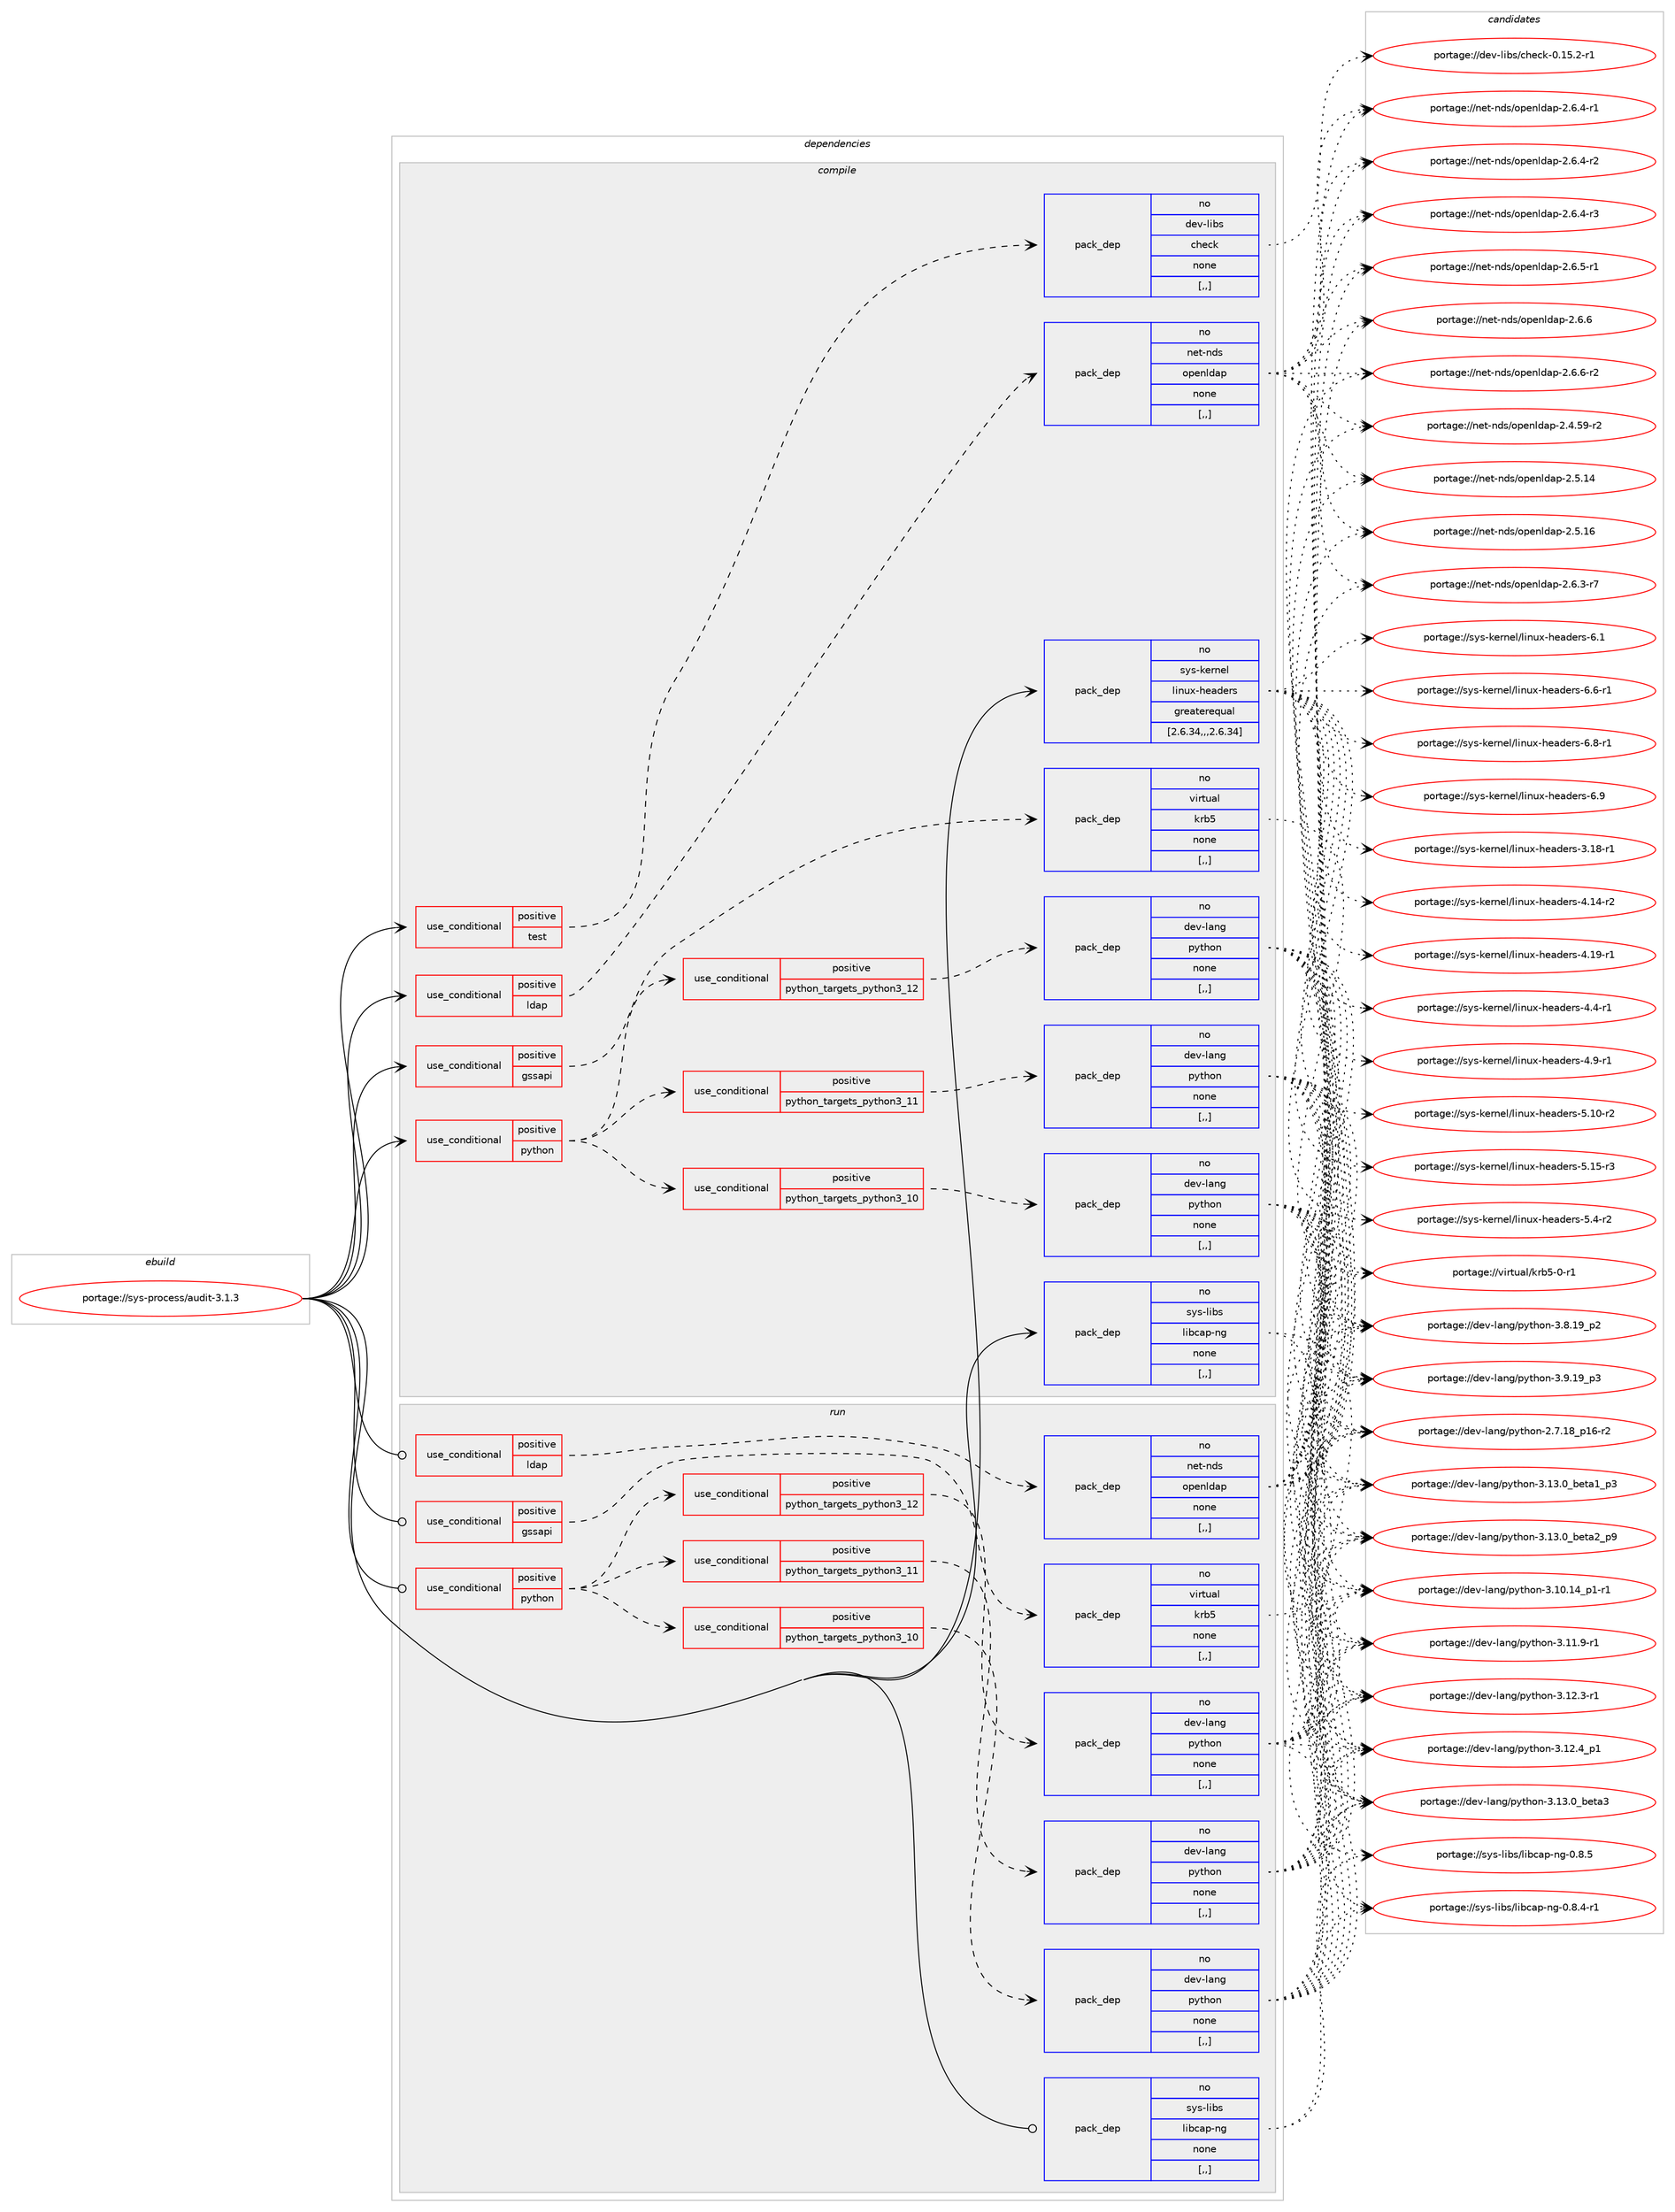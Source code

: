 digraph prolog {

# *************
# Graph options
# *************

newrank=true;
concentrate=true;
compound=true;
graph [rankdir=LR,fontname=Helvetica,fontsize=10,ranksep=1.5];#, ranksep=2.5, nodesep=0.2];
edge  [arrowhead=vee];
node  [fontname=Helvetica,fontsize=10];

# **********
# The ebuild
# **********

subgraph cluster_leftcol {
color=gray;
rank=same;
label=<<i>ebuild</i>>;
id [label="portage://sys-process/audit-3.1.3", color=red, width=4, href="../sys-process/audit-3.1.3.svg"];
}

# ****************
# The dependencies
# ****************

subgraph cluster_midcol {
color=gray;
label=<<i>dependencies</i>>;
subgraph cluster_compile {
fillcolor="#eeeeee";
style=filled;
label=<<i>compile</i>>;
subgraph cond115561 {
dependency433155 [label=<<TABLE BORDER="0" CELLBORDER="1" CELLSPACING="0" CELLPADDING="4"><TR><TD ROWSPAN="3" CELLPADDING="10">use_conditional</TD></TR><TR><TD>positive</TD></TR><TR><TD>gssapi</TD></TR></TABLE>>, shape=none, color=red];
subgraph pack314661 {
dependency433156 [label=<<TABLE BORDER="0" CELLBORDER="1" CELLSPACING="0" CELLPADDING="4" WIDTH="220"><TR><TD ROWSPAN="6" CELLPADDING="30">pack_dep</TD></TR><TR><TD WIDTH="110">no</TD></TR><TR><TD>virtual</TD></TR><TR><TD>krb5</TD></TR><TR><TD>none</TD></TR><TR><TD>[,,]</TD></TR></TABLE>>, shape=none, color=blue];
}
dependency433155:e -> dependency433156:w [weight=20,style="dashed",arrowhead="vee"];
}
id:e -> dependency433155:w [weight=20,style="solid",arrowhead="vee"];
subgraph cond115562 {
dependency433157 [label=<<TABLE BORDER="0" CELLBORDER="1" CELLSPACING="0" CELLPADDING="4"><TR><TD ROWSPAN="3" CELLPADDING="10">use_conditional</TD></TR><TR><TD>positive</TD></TR><TR><TD>ldap</TD></TR></TABLE>>, shape=none, color=red];
subgraph pack314662 {
dependency433158 [label=<<TABLE BORDER="0" CELLBORDER="1" CELLSPACING="0" CELLPADDING="4" WIDTH="220"><TR><TD ROWSPAN="6" CELLPADDING="30">pack_dep</TD></TR><TR><TD WIDTH="110">no</TD></TR><TR><TD>net-nds</TD></TR><TR><TD>openldap</TD></TR><TR><TD>none</TD></TR><TR><TD>[,,]</TD></TR></TABLE>>, shape=none, color=blue];
}
dependency433157:e -> dependency433158:w [weight=20,style="dashed",arrowhead="vee"];
}
id:e -> dependency433157:w [weight=20,style="solid",arrowhead="vee"];
subgraph cond115563 {
dependency433159 [label=<<TABLE BORDER="0" CELLBORDER="1" CELLSPACING="0" CELLPADDING="4"><TR><TD ROWSPAN="3" CELLPADDING="10">use_conditional</TD></TR><TR><TD>positive</TD></TR><TR><TD>python</TD></TR></TABLE>>, shape=none, color=red];
subgraph cond115564 {
dependency433160 [label=<<TABLE BORDER="0" CELLBORDER="1" CELLSPACING="0" CELLPADDING="4"><TR><TD ROWSPAN="3" CELLPADDING="10">use_conditional</TD></TR><TR><TD>positive</TD></TR><TR><TD>python_targets_python3_10</TD></TR></TABLE>>, shape=none, color=red];
subgraph pack314663 {
dependency433161 [label=<<TABLE BORDER="0" CELLBORDER="1" CELLSPACING="0" CELLPADDING="4" WIDTH="220"><TR><TD ROWSPAN="6" CELLPADDING="30">pack_dep</TD></TR><TR><TD WIDTH="110">no</TD></TR><TR><TD>dev-lang</TD></TR><TR><TD>python</TD></TR><TR><TD>none</TD></TR><TR><TD>[,,]</TD></TR></TABLE>>, shape=none, color=blue];
}
dependency433160:e -> dependency433161:w [weight=20,style="dashed",arrowhead="vee"];
}
dependency433159:e -> dependency433160:w [weight=20,style="dashed",arrowhead="vee"];
subgraph cond115565 {
dependency433162 [label=<<TABLE BORDER="0" CELLBORDER="1" CELLSPACING="0" CELLPADDING="4"><TR><TD ROWSPAN="3" CELLPADDING="10">use_conditional</TD></TR><TR><TD>positive</TD></TR><TR><TD>python_targets_python3_11</TD></TR></TABLE>>, shape=none, color=red];
subgraph pack314664 {
dependency433163 [label=<<TABLE BORDER="0" CELLBORDER="1" CELLSPACING="0" CELLPADDING="4" WIDTH="220"><TR><TD ROWSPAN="6" CELLPADDING="30">pack_dep</TD></TR><TR><TD WIDTH="110">no</TD></TR><TR><TD>dev-lang</TD></TR><TR><TD>python</TD></TR><TR><TD>none</TD></TR><TR><TD>[,,]</TD></TR></TABLE>>, shape=none, color=blue];
}
dependency433162:e -> dependency433163:w [weight=20,style="dashed",arrowhead="vee"];
}
dependency433159:e -> dependency433162:w [weight=20,style="dashed",arrowhead="vee"];
subgraph cond115566 {
dependency433164 [label=<<TABLE BORDER="0" CELLBORDER="1" CELLSPACING="0" CELLPADDING="4"><TR><TD ROWSPAN="3" CELLPADDING="10">use_conditional</TD></TR><TR><TD>positive</TD></TR><TR><TD>python_targets_python3_12</TD></TR></TABLE>>, shape=none, color=red];
subgraph pack314665 {
dependency433165 [label=<<TABLE BORDER="0" CELLBORDER="1" CELLSPACING="0" CELLPADDING="4" WIDTH="220"><TR><TD ROWSPAN="6" CELLPADDING="30">pack_dep</TD></TR><TR><TD WIDTH="110">no</TD></TR><TR><TD>dev-lang</TD></TR><TR><TD>python</TD></TR><TR><TD>none</TD></TR><TR><TD>[,,]</TD></TR></TABLE>>, shape=none, color=blue];
}
dependency433164:e -> dependency433165:w [weight=20,style="dashed",arrowhead="vee"];
}
dependency433159:e -> dependency433164:w [weight=20,style="dashed",arrowhead="vee"];
}
id:e -> dependency433159:w [weight=20,style="solid",arrowhead="vee"];
subgraph cond115567 {
dependency433166 [label=<<TABLE BORDER="0" CELLBORDER="1" CELLSPACING="0" CELLPADDING="4"><TR><TD ROWSPAN="3" CELLPADDING="10">use_conditional</TD></TR><TR><TD>positive</TD></TR><TR><TD>test</TD></TR></TABLE>>, shape=none, color=red];
subgraph pack314666 {
dependency433167 [label=<<TABLE BORDER="0" CELLBORDER="1" CELLSPACING="0" CELLPADDING="4" WIDTH="220"><TR><TD ROWSPAN="6" CELLPADDING="30">pack_dep</TD></TR><TR><TD WIDTH="110">no</TD></TR><TR><TD>dev-libs</TD></TR><TR><TD>check</TD></TR><TR><TD>none</TD></TR><TR><TD>[,,]</TD></TR></TABLE>>, shape=none, color=blue];
}
dependency433166:e -> dependency433167:w [weight=20,style="dashed",arrowhead="vee"];
}
id:e -> dependency433166:w [weight=20,style="solid",arrowhead="vee"];
subgraph pack314667 {
dependency433168 [label=<<TABLE BORDER="0" CELLBORDER="1" CELLSPACING="0" CELLPADDING="4" WIDTH="220"><TR><TD ROWSPAN="6" CELLPADDING="30">pack_dep</TD></TR><TR><TD WIDTH="110">no</TD></TR><TR><TD>sys-kernel</TD></TR><TR><TD>linux-headers</TD></TR><TR><TD>greaterequal</TD></TR><TR><TD>[2.6.34,,,2.6.34]</TD></TR></TABLE>>, shape=none, color=blue];
}
id:e -> dependency433168:w [weight=20,style="solid",arrowhead="vee"];
subgraph pack314668 {
dependency433169 [label=<<TABLE BORDER="0" CELLBORDER="1" CELLSPACING="0" CELLPADDING="4" WIDTH="220"><TR><TD ROWSPAN="6" CELLPADDING="30">pack_dep</TD></TR><TR><TD WIDTH="110">no</TD></TR><TR><TD>sys-libs</TD></TR><TR><TD>libcap-ng</TD></TR><TR><TD>none</TD></TR><TR><TD>[,,]</TD></TR></TABLE>>, shape=none, color=blue];
}
id:e -> dependency433169:w [weight=20,style="solid",arrowhead="vee"];
}
subgraph cluster_compileandrun {
fillcolor="#eeeeee";
style=filled;
label=<<i>compile and run</i>>;
}
subgraph cluster_run {
fillcolor="#eeeeee";
style=filled;
label=<<i>run</i>>;
subgraph cond115568 {
dependency433170 [label=<<TABLE BORDER="0" CELLBORDER="1" CELLSPACING="0" CELLPADDING="4"><TR><TD ROWSPAN="3" CELLPADDING="10">use_conditional</TD></TR><TR><TD>positive</TD></TR><TR><TD>gssapi</TD></TR></TABLE>>, shape=none, color=red];
subgraph pack314669 {
dependency433171 [label=<<TABLE BORDER="0" CELLBORDER="1" CELLSPACING="0" CELLPADDING="4" WIDTH="220"><TR><TD ROWSPAN="6" CELLPADDING="30">pack_dep</TD></TR><TR><TD WIDTH="110">no</TD></TR><TR><TD>virtual</TD></TR><TR><TD>krb5</TD></TR><TR><TD>none</TD></TR><TR><TD>[,,]</TD></TR></TABLE>>, shape=none, color=blue];
}
dependency433170:e -> dependency433171:w [weight=20,style="dashed",arrowhead="vee"];
}
id:e -> dependency433170:w [weight=20,style="solid",arrowhead="odot"];
subgraph cond115569 {
dependency433172 [label=<<TABLE BORDER="0" CELLBORDER="1" CELLSPACING="0" CELLPADDING="4"><TR><TD ROWSPAN="3" CELLPADDING="10">use_conditional</TD></TR><TR><TD>positive</TD></TR><TR><TD>ldap</TD></TR></TABLE>>, shape=none, color=red];
subgraph pack314670 {
dependency433173 [label=<<TABLE BORDER="0" CELLBORDER="1" CELLSPACING="0" CELLPADDING="4" WIDTH="220"><TR><TD ROWSPAN="6" CELLPADDING="30">pack_dep</TD></TR><TR><TD WIDTH="110">no</TD></TR><TR><TD>net-nds</TD></TR><TR><TD>openldap</TD></TR><TR><TD>none</TD></TR><TR><TD>[,,]</TD></TR></TABLE>>, shape=none, color=blue];
}
dependency433172:e -> dependency433173:w [weight=20,style="dashed",arrowhead="vee"];
}
id:e -> dependency433172:w [weight=20,style="solid",arrowhead="odot"];
subgraph cond115570 {
dependency433174 [label=<<TABLE BORDER="0" CELLBORDER="1" CELLSPACING="0" CELLPADDING="4"><TR><TD ROWSPAN="3" CELLPADDING="10">use_conditional</TD></TR><TR><TD>positive</TD></TR><TR><TD>python</TD></TR></TABLE>>, shape=none, color=red];
subgraph cond115571 {
dependency433175 [label=<<TABLE BORDER="0" CELLBORDER="1" CELLSPACING="0" CELLPADDING="4"><TR><TD ROWSPAN="3" CELLPADDING="10">use_conditional</TD></TR><TR><TD>positive</TD></TR><TR><TD>python_targets_python3_10</TD></TR></TABLE>>, shape=none, color=red];
subgraph pack314671 {
dependency433176 [label=<<TABLE BORDER="0" CELLBORDER="1" CELLSPACING="0" CELLPADDING="4" WIDTH="220"><TR><TD ROWSPAN="6" CELLPADDING="30">pack_dep</TD></TR><TR><TD WIDTH="110">no</TD></TR><TR><TD>dev-lang</TD></TR><TR><TD>python</TD></TR><TR><TD>none</TD></TR><TR><TD>[,,]</TD></TR></TABLE>>, shape=none, color=blue];
}
dependency433175:e -> dependency433176:w [weight=20,style="dashed",arrowhead="vee"];
}
dependency433174:e -> dependency433175:w [weight=20,style="dashed",arrowhead="vee"];
subgraph cond115572 {
dependency433177 [label=<<TABLE BORDER="0" CELLBORDER="1" CELLSPACING="0" CELLPADDING="4"><TR><TD ROWSPAN="3" CELLPADDING="10">use_conditional</TD></TR><TR><TD>positive</TD></TR><TR><TD>python_targets_python3_11</TD></TR></TABLE>>, shape=none, color=red];
subgraph pack314672 {
dependency433178 [label=<<TABLE BORDER="0" CELLBORDER="1" CELLSPACING="0" CELLPADDING="4" WIDTH="220"><TR><TD ROWSPAN="6" CELLPADDING="30">pack_dep</TD></TR><TR><TD WIDTH="110">no</TD></TR><TR><TD>dev-lang</TD></TR><TR><TD>python</TD></TR><TR><TD>none</TD></TR><TR><TD>[,,]</TD></TR></TABLE>>, shape=none, color=blue];
}
dependency433177:e -> dependency433178:w [weight=20,style="dashed",arrowhead="vee"];
}
dependency433174:e -> dependency433177:w [weight=20,style="dashed",arrowhead="vee"];
subgraph cond115573 {
dependency433179 [label=<<TABLE BORDER="0" CELLBORDER="1" CELLSPACING="0" CELLPADDING="4"><TR><TD ROWSPAN="3" CELLPADDING="10">use_conditional</TD></TR><TR><TD>positive</TD></TR><TR><TD>python_targets_python3_12</TD></TR></TABLE>>, shape=none, color=red];
subgraph pack314673 {
dependency433180 [label=<<TABLE BORDER="0" CELLBORDER="1" CELLSPACING="0" CELLPADDING="4" WIDTH="220"><TR><TD ROWSPAN="6" CELLPADDING="30">pack_dep</TD></TR><TR><TD WIDTH="110">no</TD></TR><TR><TD>dev-lang</TD></TR><TR><TD>python</TD></TR><TR><TD>none</TD></TR><TR><TD>[,,]</TD></TR></TABLE>>, shape=none, color=blue];
}
dependency433179:e -> dependency433180:w [weight=20,style="dashed",arrowhead="vee"];
}
dependency433174:e -> dependency433179:w [weight=20,style="dashed",arrowhead="vee"];
}
id:e -> dependency433174:w [weight=20,style="solid",arrowhead="odot"];
subgraph pack314674 {
dependency433181 [label=<<TABLE BORDER="0" CELLBORDER="1" CELLSPACING="0" CELLPADDING="4" WIDTH="220"><TR><TD ROWSPAN="6" CELLPADDING="30">pack_dep</TD></TR><TR><TD WIDTH="110">no</TD></TR><TR><TD>sys-libs</TD></TR><TR><TD>libcap-ng</TD></TR><TR><TD>none</TD></TR><TR><TD>[,,]</TD></TR></TABLE>>, shape=none, color=blue];
}
id:e -> dependency433181:w [weight=20,style="solid",arrowhead="odot"];
}
}

# **************
# The candidates
# **************

subgraph cluster_choices {
rank=same;
color=gray;
label=<<i>candidates</i>>;

subgraph choice314661 {
color=black;
nodesep=1;
choice1181051141161179710847107114985345484511449 [label="portage://virtual/krb5-0-r1", color=red, width=4,href="../virtual/krb5-0-r1.svg"];
dependency433156:e -> choice1181051141161179710847107114985345484511449:w [style=dotted,weight="100"];
}
subgraph choice314662 {
color=black;
nodesep=1;
choice110101116451101001154711111210111010810097112455046524653574511450 [label="portage://net-nds/openldap-2.4.59-r2", color=red, width=4,href="../net-nds/openldap-2.4.59-r2.svg"];
choice11010111645110100115471111121011101081009711245504653464952 [label="portage://net-nds/openldap-2.5.14", color=red, width=4,href="../net-nds/openldap-2.5.14.svg"];
choice11010111645110100115471111121011101081009711245504653464954 [label="portage://net-nds/openldap-2.5.16", color=red, width=4,href="../net-nds/openldap-2.5.16.svg"];
choice1101011164511010011547111112101110108100971124550465446514511455 [label="portage://net-nds/openldap-2.6.3-r7", color=red, width=4,href="../net-nds/openldap-2.6.3-r7.svg"];
choice1101011164511010011547111112101110108100971124550465446524511449 [label="portage://net-nds/openldap-2.6.4-r1", color=red, width=4,href="../net-nds/openldap-2.6.4-r1.svg"];
choice1101011164511010011547111112101110108100971124550465446524511450 [label="portage://net-nds/openldap-2.6.4-r2", color=red, width=4,href="../net-nds/openldap-2.6.4-r2.svg"];
choice1101011164511010011547111112101110108100971124550465446524511451 [label="portage://net-nds/openldap-2.6.4-r3", color=red, width=4,href="../net-nds/openldap-2.6.4-r3.svg"];
choice1101011164511010011547111112101110108100971124550465446534511449 [label="portage://net-nds/openldap-2.6.5-r1", color=red, width=4,href="../net-nds/openldap-2.6.5-r1.svg"];
choice110101116451101001154711111210111010810097112455046544654 [label="portage://net-nds/openldap-2.6.6", color=red, width=4,href="../net-nds/openldap-2.6.6.svg"];
choice1101011164511010011547111112101110108100971124550465446544511450 [label="portage://net-nds/openldap-2.6.6-r2", color=red, width=4,href="../net-nds/openldap-2.6.6-r2.svg"];
dependency433158:e -> choice110101116451101001154711111210111010810097112455046524653574511450:w [style=dotted,weight="100"];
dependency433158:e -> choice11010111645110100115471111121011101081009711245504653464952:w [style=dotted,weight="100"];
dependency433158:e -> choice11010111645110100115471111121011101081009711245504653464954:w [style=dotted,weight="100"];
dependency433158:e -> choice1101011164511010011547111112101110108100971124550465446514511455:w [style=dotted,weight="100"];
dependency433158:e -> choice1101011164511010011547111112101110108100971124550465446524511449:w [style=dotted,weight="100"];
dependency433158:e -> choice1101011164511010011547111112101110108100971124550465446524511450:w [style=dotted,weight="100"];
dependency433158:e -> choice1101011164511010011547111112101110108100971124550465446524511451:w [style=dotted,weight="100"];
dependency433158:e -> choice1101011164511010011547111112101110108100971124550465446534511449:w [style=dotted,weight="100"];
dependency433158:e -> choice110101116451101001154711111210111010810097112455046544654:w [style=dotted,weight="100"];
dependency433158:e -> choice1101011164511010011547111112101110108100971124550465446544511450:w [style=dotted,weight="100"];
}
subgraph choice314663 {
color=black;
nodesep=1;
choice100101118451089711010347112121116104111110455046554649569511249544511450 [label="portage://dev-lang/python-2.7.18_p16-r2", color=red, width=4,href="../dev-lang/python-2.7.18_p16-r2.svg"];
choice100101118451089711010347112121116104111110455146494846495295112494511449 [label="portage://dev-lang/python-3.10.14_p1-r1", color=red, width=4,href="../dev-lang/python-3.10.14_p1-r1.svg"];
choice100101118451089711010347112121116104111110455146494946574511449 [label="portage://dev-lang/python-3.11.9-r1", color=red, width=4,href="../dev-lang/python-3.11.9-r1.svg"];
choice100101118451089711010347112121116104111110455146495046514511449 [label="portage://dev-lang/python-3.12.3-r1", color=red, width=4,href="../dev-lang/python-3.12.3-r1.svg"];
choice100101118451089711010347112121116104111110455146495046529511249 [label="portage://dev-lang/python-3.12.4_p1", color=red, width=4,href="../dev-lang/python-3.12.4_p1.svg"];
choice10010111845108971101034711212111610411111045514649514648959810111697499511251 [label="portage://dev-lang/python-3.13.0_beta1_p3", color=red, width=4,href="../dev-lang/python-3.13.0_beta1_p3.svg"];
choice10010111845108971101034711212111610411111045514649514648959810111697509511257 [label="portage://dev-lang/python-3.13.0_beta2_p9", color=red, width=4,href="../dev-lang/python-3.13.0_beta2_p9.svg"];
choice1001011184510897110103471121211161041111104551464951464895981011169751 [label="portage://dev-lang/python-3.13.0_beta3", color=red, width=4,href="../dev-lang/python-3.13.0_beta3.svg"];
choice100101118451089711010347112121116104111110455146564649579511250 [label="portage://dev-lang/python-3.8.19_p2", color=red, width=4,href="../dev-lang/python-3.8.19_p2.svg"];
choice100101118451089711010347112121116104111110455146574649579511251 [label="portage://dev-lang/python-3.9.19_p3", color=red, width=4,href="../dev-lang/python-3.9.19_p3.svg"];
dependency433161:e -> choice100101118451089711010347112121116104111110455046554649569511249544511450:w [style=dotted,weight="100"];
dependency433161:e -> choice100101118451089711010347112121116104111110455146494846495295112494511449:w [style=dotted,weight="100"];
dependency433161:e -> choice100101118451089711010347112121116104111110455146494946574511449:w [style=dotted,weight="100"];
dependency433161:e -> choice100101118451089711010347112121116104111110455146495046514511449:w [style=dotted,weight="100"];
dependency433161:e -> choice100101118451089711010347112121116104111110455146495046529511249:w [style=dotted,weight="100"];
dependency433161:e -> choice10010111845108971101034711212111610411111045514649514648959810111697499511251:w [style=dotted,weight="100"];
dependency433161:e -> choice10010111845108971101034711212111610411111045514649514648959810111697509511257:w [style=dotted,weight="100"];
dependency433161:e -> choice1001011184510897110103471121211161041111104551464951464895981011169751:w [style=dotted,weight="100"];
dependency433161:e -> choice100101118451089711010347112121116104111110455146564649579511250:w [style=dotted,weight="100"];
dependency433161:e -> choice100101118451089711010347112121116104111110455146574649579511251:w [style=dotted,weight="100"];
}
subgraph choice314664 {
color=black;
nodesep=1;
choice100101118451089711010347112121116104111110455046554649569511249544511450 [label="portage://dev-lang/python-2.7.18_p16-r2", color=red, width=4,href="../dev-lang/python-2.7.18_p16-r2.svg"];
choice100101118451089711010347112121116104111110455146494846495295112494511449 [label="portage://dev-lang/python-3.10.14_p1-r1", color=red, width=4,href="../dev-lang/python-3.10.14_p1-r1.svg"];
choice100101118451089711010347112121116104111110455146494946574511449 [label="portage://dev-lang/python-3.11.9-r1", color=red, width=4,href="../dev-lang/python-3.11.9-r1.svg"];
choice100101118451089711010347112121116104111110455146495046514511449 [label="portage://dev-lang/python-3.12.3-r1", color=red, width=4,href="../dev-lang/python-3.12.3-r1.svg"];
choice100101118451089711010347112121116104111110455146495046529511249 [label="portage://dev-lang/python-3.12.4_p1", color=red, width=4,href="../dev-lang/python-3.12.4_p1.svg"];
choice10010111845108971101034711212111610411111045514649514648959810111697499511251 [label="portage://dev-lang/python-3.13.0_beta1_p3", color=red, width=4,href="../dev-lang/python-3.13.0_beta1_p3.svg"];
choice10010111845108971101034711212111610411111045514649514648959810111697509511257 [label="portage://dev-lang/python-3.13.0_beta2_p9", color=red, width=4,href="../dev-lang/python-3.13.0_beta2_p9.svg"];
choice1001011184510897110103471121211161041111104551464951464895981011169751 [label="portage://dev-lang/python-3.13.0_beta3", color=red, width=4,href="../dev-lang/python-3.13.0_beta3.svg"];
choice100101118451089711010347112121116104111110455146564649579511250 [label="portage://dev-lang/python-3.8.19_p2", color=red, width=4,href="../dev-lang/python-3.8.19_p2.svg"];
choice100101118451089711010347112121116104111110455146574649579511251 [label="portage://dev-lang/python-3.9.19_p3", color=red, width=4,href="../dev-lang/python-3.9.19_p3.svg"];
dependency433163:e -> choice100101118451089711010347112121116104111110455046554649569511249544511450:w [style=dotted,weight="100"];
dependency433163:e -> choice100101118451089711010347112121116104111110455146494846495295112494511449:w [style=dotted,weight="100"];
dependency433163:e -> choice100101118451089711010347112121116104111110455146494946574511449:w [style=dotted,weight="100"];
dependency433163:e -> choice100101118451089711010347112121116104111110455146495046514511449:w [style=dotted,weight="100"];
dependency433163:e -> choice100101118451089711010347112121116104111110455146495046529511249:w [style=dotted,weight="100"];
dependency433163:e -> choice10010111845108971101034711212111610411111045514649514648959810111697499511251:w [style=dotted,weight="100"];
dependency433163:e -> choice10010111845108971101034711212111610411111045514649514648959810111697509511257:w [style=dotted,weight="100"];
dependency433163:e -> choice1001011184510897110103471121211161041111104551464951464895981011169751:w [style=dotted,weight="100"];
dependency433163:e -> choice100101118451089711010347112121116104111110455146564649579511250:w [style=dotted,weight="100"];
dependency433163:e -> choice100101118451089711010347112121116104111110455146574649579511251:w [style=dotted,weight="100"];
}
subgraph choice314665 {
color=black;
nodesep=1;
choice100101118451089711010347112121116104111110455046554649569511249544511450 [label="portage://dev-lang/python-2.7.18_p16-r2", color=red, width=4,href="../dev-lang/python-2.7.18_p16-r2.svg"];
choice100101118451089711010347112121116104111110455146494846495295112494511449 [label="portage://dev-lang/python-3.10.14_p1-r1", color=red, width=4,href="../dev-lang/python-3.10.14_p1-r1.svg"];
choice100101118451089711010347112121116104111110455146494946574511449 [label="portage://dev-lang/python-3.11.9-r1", color=red, width=4,href="../dev-lang/python-3.11.9-r1.svg"];
choice100101118451089711010347112121116104111110455146495046514511449 [label="portage://dev-lang/python-3.12.3-r1", color=red, width=4,href="../dev-lang/python-3.12.3-r1.svg"];
choice100101118451089711010347112121116104111110455146495046529511249 [label="portage://dev-lang/python-3.12.4_p1", color=red, width=4,href="../dev-lang/python-3.12.4_p1.svg"];
choice10010111845108971101034711212111610411111045514649514648959810111697499511251 [label="portage://dev-lang/python-3.13.0_beta1_p3", color=red, width=4,href="../dev-lang/python-3.13.0_beta1_p3.svg"];
choice10010111845108971101034711212111610411111045514649514648959810111697509511257 [label="portage://dev-lang/python-3.13.0_beta2_p9", color=red, width=4,href="../dev-lang/python-3.13.0_beta2_p9.svg"];
choice1001011184510897110103471121211161041111104551464951464895981011169751 [label="portage://dev-lang/python-3.13.0_beta3", color=red, width=4,href="../dev-lang/python-3.13.0_beta3.svg"];
choice100101118451089711010347112121116104111110455146564649579511250 [label="portage://dev-lang/python-3.8.19_p2", color=red, width=4,href="../dev-lang/python-3.8.19_p2.svg"];
choice100101118451089711010347112121116104111110455146574649579511251 [label="portage://dev-lang/python-3.9.19_p3", color=red, width=4,href="../dev-lang/python-3.9.19_p3.svg"];
dependency433165:e -> choice100101118451089711010347112121116104111110455046554649569511249544511450:w [style=dotted,weight="100"];
dependency433165:e -> choice100101118451089711010347112121116104111110455146494846495295112494511449:w [style=dotted,weight="100"];
dependency433165:e -> choice100101118451089711010347112121116104111110455146494946574511449:w [style=dotted,weight="100"];
dependency433165:e -> choice100101118451089711010347112121116104111110455146495046514511449:w [style=dotted,weight="100"];
dependency433165:e -> choice100101118451089711010347112121116104111110455146495046529511249:w [style=dotted,weight="100"];
dependency433165:e -> choice10010111845108971101034711212111610411111045514649514648959810111697499511251:w [style=dotted,weight="100"];
dependency433165:e -> choice10010111845108971101034711212111610411111045514649514648959810111697509511257:w [style=dotted,weight="100"];
dependency433165:e -> choice1001011184510897110103471121211161041111104551464951464895981011169751:w [style=dotted,weight="100"];
dependency433165:e -> choice100101118451089711010347112121116104111110455146564649579511250:w [style=dotted,weight="100"];
dependency433165:e -> choice100101118451089711010347112121116104111110455146574649579511251:w [style=dotted,weight="100"];
}
subgraph choice314666 {
color=black;
nodesep=1;
choice1001011184510810598115479910410199107454846495346504511449 [label="portage://dev-libs/check-0.15.2-r1", color=red, width=4,href="../dev-libs/check-0.15.2-r1.svg"];
dependency433167:e -> choice1001011184510810598115479910410199107454846495346504511449:w [style=dotted,weight="100"];
}
subgraph choice314667 {
color=black;
nodesep=1;
choice1151211154510710111411010110847108105110117120451041019710010111411545514649564511449 [label="portage://sys-kernel/linux-headers-3.18-r1", color=red, width=4,href="../sys-kernel/linux-headers-3.18-r1.svg"];
choice1151211154510710111411010110847108105110117120451041019710010111411545524649524511450 [label="portage://sys-kernel/linux-headers-4.14-r2", color=red, width=4,href="../sys-kernel/linux-headers-4.14-r2.svg"];
choice1151211154510710111411010110847108105110117120451041019710010111411545524649574511449 [label="portage://sys-kernel/linux-headers-4.19-r1", color=red, width=4,href="../sys-kernel/linux-headers-4.19-r1.svg"];
choice11512111545107101114110101108471081051101171204510410197100101114115455246524511449 [label="portage://sys-kernel/linux-headers-4.4-r1", color=red, width=4,href="../sys-kernel/linux-headers-4.4-r1.svg"];
choice11512111545107101114110101108471081051101171204510410197100101114115455246574511449 [label="portage://sys-kernel/linux-headers-4.9-r1", color=red, width=4,href="../sys-kernel/linux-headers-4.9-r1.svg"];
choice1151211154510710111411010110847108105110117120451041019710010111411545534649484511450 [label="portage://sys-kernel/linux-headers-5.10-r2", color=red, width=4,href="../sys-kernel/linux-headers-5.10-r2.svg"];
choice1151211154510710111411010110847108105110117120451041019710010111411545534649534511451 [label="portage://sys-kernel/linux-headers-5.15-r3", color=red, width=4,href="../sys-kernel/linux-headers-5.15-r3.svg"];
choice11512111545107101114110101108471081051101171204510410197100101114115455346524511450 [label="portage://sys-kernel/linux-headers-5.4-r2", color=red, width=4,href="../sys-kernel/linux-headers-5.4-r2.svg"];
choice1151211154510710111411010110847108105110117120451041019710010111411545544649 [label="portage://sys-kernel/linux-headers-6.1", color=red, width=4,href="../sys-kernel/linux-headers-6.1.svg"];
choice11512111545107101114110101108471081051101171204510410197100101114115455446544511449 [label="portage://sys-kernel/linux-headers-6.6-r1", color=red, width=4,href="../sys-kernel/linux-headers-6.6-r1.svg"];
choice11512111545107101114110101108471081051101171204510410197100101114115455446564511449 [label="portage://sys-kernel/linux-headers-6.8-r1", color=red, width=4,href="../sys-kernel/linux-headers-6.8-r1.svg"];
choice1151211154510710111411010110847108105110117120451041019710010111411545544657 [label="portage://sys-kernel/linux-headers-6.9", color=red, width=4,href="../sys-kernel/linux-headers-6.9.svg"];
dependency433168:e -> choice1151211154510710111411010110847108105110117120451041019710010111411545514649564511449:w [style=dotted,weight="100"];
dependency433168:e -> choice1151211154510710111411010110847108105110117120451041019710010111411545524649524511450:w [style=dotted,weight="100"];
dependency433168:e -> choice1151211154510710111411010110847108105110117120451041019710010111411545524649574511449:w [style=dotted,weight="100"];
dependency433168:e -> choice11512111545107101114110101108471081051101171204510410197100101114115455246524511449:w [style=dotted,weight="100"];
dependency433168:e -> choice11512111545107101114110101108471081051101171204510410197100101114115455246574511449:w [style=dotted,weight="100"];
dependency433168:e -> choice1151211154510710111411010110847108105110117120451041019710010111411545534649484511450:w [style=dotted,weight="100"];
dependency433168:e -> choice1151211154510710111411010110847108105110117120451041019710010111411545534649534511451:w [style=dotted,weight="100"];
dependency433168:e -> choice11512111545107101114110101108471081051101171204510410197100101114115455346524511450:w [style=dotted,weight="100"];
dependency433168:e -> choice1151211154510710111411010110847108105110117120451041019710010111411545544649:w [style=dotted,weight="100"];
dependency433168:e -> choice11512111545107101114110101108471081051101171204510410197100101114115455446544511449:w [style=dotted,weight="100"];
dependency433168:e -> choice11512111545107101114110101108471081051101171204510410197100101114115455446564511449:w [style=dotted,weight="100"];
dependency433168:e -> choice1151211154510710111411010110847108105110117120451041019710010111411545544657:w [style=dotted,weight="100"];
}
subgraph choice314668 {
color=black;
nodesep=1;
choice115121115451081059811547108105989997112451101034548465646524511449 [label="portage://sys-libs/libcap-ng-0.8.4-r1", color=red, width=4,href="../sys-libs/libcap-ng-0.8.4-r1.svg"];
choice11512111545108105981154710810598999711245110103454846564653 [label="portage://sys-libs/libcap-ng-0.8.5", color=red, width=4,href="../sys-libs/libcap-ng-0.8.5.svg"];
dependency433169:e -> choice115121115451081059811547108105989997112451101034548465646524511449:w [style=dotted,weight="100"];
dependency433169:e -> choice11512111545108105981154710810598999711245110103454846564653:w [style=dotted,weight="100"];
}
subgraph choice314669 {
color=black;
nodesep=1;
choice1181051141161179710847107114985345484511449 [label="portage://virtual/krb5-0-r1", color=red, width=4,href="../virtual/krb5-0-r1.svg"];
dependency433171:e -> choice1181051141161179710847107114985345484511449:w [style=dotted,weight="100"];
}
subgraph choice314670 {
color=black;
nodesep=1;
choice110101116451101001154711111210111010810097112455046524653574511450 [label="portage://net-nds/openldap-2.4.59-r2", color=red, width=4,href="../net-nds/openldap-2.4.59-r2.svg"];
choice11010111645110100115471111121011101081009711245504653464952 [label="portage://net-nds/openldap-2.5.14", color=red, width=4,href="../net-nds/openldap-2.5.14.svg"];
choice11010111645110100115471111121011101081009711245504653464954 [label="portage://net-nds/openldap-2.5.16", color=red, width=4,href="../net-nds/openldap-2.5.16.svg"];
choice1101011164511010011547111112101110108100971124550465446514511455 [label="portage://net-nds/openldap-2.6.3-r7", color=red, width=4,href="../net-nds/openldap-2.6.3-r7.svg"];
choice1101011164511010011547111112101110108100971124550465446524511449 [label="portage://net-nds/openldap-2.6.4-r1", color=red, width=4,href="../net-nds/openldap-2.6.4-r1.svg"];
choice1101011164511010011547111112101110108100971124550465446524511450 [label="portage://net-nds/openldap-2.6.4-r2", color=red, width=4,href="../net-nds/openldap-2.6.4-r2.svg"];
choice1101011164511010011547111112101110108100971124550465446524511451 [label="portage://net-nds/openldap-2.6.4-r3", color=red, width=4,href="../net-nds/openldap-2.6.4-r3.svg"];
choice1101011164511010011547111112101110108100971124550465446534511449 [label="portage://net-nds/openldap-2.6.5-r1", color=red, width=4,href="../net-nds/openldap-2.6.5-r1.svg"];
choice110101116451101001154711111210111010810097112455046544654 [label="portage://net-nds/openldap-2.6.6", color=red, width=4,href="../net-nds/openldap-2.6.6.svg"];
choice1101011164511010011547111112101110108100971124550465446544511450 [label="portage://net-nds/openldap-2.6.6-r2", color=red, width=4,href="../net-nds/openldap-2.6.6-r2.svg"];
dependency433173:e -> choice110101116451101001154711111210111010810097112455046524653574511450:w [style=dotted,weight="100"];
dependency433173:e -> choice11010111645110100115471111121011101081009711245504653464952:w [style=dotted,weight="100"];
dependency433173:e -> choice11010111645110100115471111121011101081009711245504653464954:w [style=dotted,weight="100"];
dependency433173:e -> choice1101011164511010011547111112101110108100971124550465446514511455:w [style=dotted,weight="100"];
dependency433173:e -> choice1101011164511010011547111112101110108100971124550465446524511449:w [style=dotted,weight="100"];
dependency433173:e -> choice1101011164511010011547111112101110108100971124550465446524511450:w [style=dotted,weight="100"];
dependency433173:e -> choice1101011164511010011547111112101110108100971124550465446524511451:w [style=dotted,weight="100"];
dependency433173:e -> choice1101011164511010011547111112101110108100971124550465446534511449:w [style=dotted,weight="100"];
dependency433173:e -> choice110101116451101001154711111210111010810097112455046544654:w [style=dotted,weight="100"];
dependency433173:e -> choice1101011164511010011547111112101110108100971124550465446544511450:w [style=dotted,weight="100"];
}
subgraph choice314671 {
color=black;
nodesep=1;
choice100101118451089711010347112121116104111110455046554649569511249544511450 [label="portage://dev-lang/python-2.7.18_p16-r2", color=red, width=4,href="../dev-lang/python-2.7.18_p16-r2.svg"];
choice100101118451089711010347112121116104111110455146494846495295112494511449 [label="portage://dev-lang/python-3.10.14_p1-r1", color=red, width=4,href="../dev-lang/python-3.10.14_p1-r1.svg"];
choice100101118451089711010347112121116104111110455146494946574511449 [label="portage://dev-lang/python-3.11.9-r1", color=red, width=4,href="../dev-lang/python-3.11.9-r1.svg"];
choice100101118451089711010347112121116104111110455146495046514511449 [label="portage://dev-lang/python-3.12.3-r1", color=red, width=4,href="../dev-lang/python-3.12.3-r1.svg"];
choice100101118451089711010347112121116104111110455146495046529511249 [label="portage://dev-lang/python-3.12.4_p1", color=red, width=4,href="../dev-lang/python-3.12.4_p1.svg"];
choice10010111845108971101034711212111610411111045514649514648959810111697499511251 [label="portage://dev-lang/python-3.13.0_beta1_p3", color=red, width=4,href="../dev-lang/python-3.13.0_beta1_p3.svg"];
choice10010111845108971101034711212111610411111045514649514648959810111697509511257 [label="portage://dev-lang/python-3.13.0_beta2_p9", color=red, width=4,href="../dev-lang/python-3.13.0_beta2_p9.svg"];
choice1001011184510897110103471121211161041111104551464951464895981011169751 [label="portage://dev-lang/python-3.13.0_beta3", color=red, width=4,href="../dev-lang/python-3.13.0_beta3.svg"];
choice100101118451089711010347112121116104111110455146564649579511250 [label="portage://dev-lang/python-3.8.19_p2", color=red, width=4,href="../dev-lang/python-3.8.19_p2.svg"];
choice100101118451089711010347112121116104111110455146574649579511251 [label="portage://dev-lang/python-3.9.19_p3", color=red, width=4,href="../dev-lang/python-3.9.19_p3.svg"];
dependency433176:e -> choice100101118451089711010347112121116104111110455046554649569511249544511450:w [style=dotted,weight="100"];
dependency433176:e -> choice100101118451089711010347112121116104111110455146494846495295112494511449:w [style=dotted,weight="100"];
dependency433176:e -> choice100101118451089711010347112121116104111110455146494946574511449:w [style=dotted,weight="100"];
dependency433176:e -> choice100101118451089711010347112121116104111110455146495046514511449:w [style=dotted,weight="100"];
dependency433176:e -> choice100101118451089711010347112121116104111110455146495046529511249:w [style=dotted,weight="100"];
dependency433176:e -> choice10010111845108971101034711212111610411111045514649514648959810111697499511251:w [style=dotted,weight="100"];
dependency433176:e -> choice10010111845108971101034711212111610411111045514649514648959810111697509511257:w [style=dotted,weight="100"];
dependency433176:e -> choice1001011184510897110103471121211161041111104551464951464895981011169751:w [style=dotted,weight="100"];
dependency433176:e -> choice100101118451089711010347112121116104111110455146564649579511250:w [style=dotted,weight="100"];
dependency433176:e -> choice100101118451089711010347112121116104111110455146574649579511251:w [style=dotted,weight="100"];
}
subgraph choice314672 {
color=black;
nodesep=1;
choice100101118451089711010347112121116104111110455046554649569511249544511450 [label="portage://dev-lang/python-2.7.18_p16-r2", color=red, width=4,href="../dev-lang/python-2.7.18_p16-r2.svg"];
choice100101118451089711010347112121116104111110455146494846495295112494511449 [label="portage://dev-lang/python-3.10.14_p1-r1", color=red, width=4,href="../dev-lang/python-3.10.14_p1-r1.svg"];
choice100101118451089711010347112121116104111110455146494946574511449 [label="portage://dev-lang/python-3.11.9-r1", color=red, width=4,href="../dev-lang/python-3.11.9-r1.svg"];
choice100101118451089711010347112121116104111110455146495046514511449 [label="portage://dev-lang/python-3.12.3-r1", color=red, width=4,href="../dev-lang/python-3.12.3-r1.svg"];
choice100101118451089711010347112121116104111110455146495046529511249 [label="portage://dev-lang/python-3.12.4_p1", color=red, width=4,href="../dev-lang/python-3.12.4_p1.svg"];
choice10010111845108971101034711212111610411111045514649514648959810111697499511251 [label="portage://dev-lang/python-3.13.0_beta1_p3", color=red, width=4,href="../dev-lang/python-3.13.0_beta1_p3.svg"];
choice10010111845108971101034711212111610411111045514649514648959810111697509511257 [label="portage://dev-lang/python-3.13.0_beta2_p9", color=red, width=4,href="../dev-lang/python-3.13.0_beta2_p9.svg"];
choice1001011184510897110103471121211161041111104551464951464895981011169751 [label="portage://dev-lang/python-3.13.0_beta3", color=red, width=4,href="../dev-lang/python-3.13.0_beta3.svg"];
choice100101118451089711010347112121116104111110455146564649579511250 [label="portage://dev-lang/python-3.8.19_p2", color=red, width=4,href="../dev-lang/python-3.8.19_p2.svg"];
choice100101118451089711010347112121116104111110455146574649579511251 [label="portage://dev-lang/python-3.9.19_p3", color=red, width=4,href="../dev-lang/python-3.9.19_p3.svg"];
dependency433178:e -> choice100101118451089711010347112121116104111110455046554649569511249544511450:w [style=dotted,weight="100"];
dependency433178:e -> choice100101118451089711010347112121116104111110455146494846495295112494511449:w [style=dotted,weight="100"];
dependency433178:e -> choice100101118451089711010347112121116104111110455146494946574511449:w [style=dotted,weight="100"];
dependency433178:e -> choice100101118451089711010347112121116104111110455146495046514511449:w [style=dotted,weight="100"];
dependency433178:e -> choice100101118451089711010347112121116104111110455146495046529511249:w [style=dotted,weight="100"];
dependency433178:e -> choice10010111845108971101034711212111610411111045514649514648959810111697499511251:w [style=dotted,weight="100"];
dependency433178:e -> choice10010111845108971101034711212111610411111045514649514648959810111697509511257:w [style=dotted,weight="100"];
dependency433178:e -> choice1001011184510897110103471121211161041111104551464951464895981011169751:w [style=dotted,weight="100"];
dependency433178:e -> choice100101118451089711010347112121116104111110455146564649579511250:w [style=dotted,weight="100"];
dependency433178:e -> choice100101118451089711010347112121116104111110455146574649579511251:w [style=dotted,weight="100"];
}
subgraph choice314673 {
color=black;
nodesep=1;
choice100101118451089711010347112121116104111110455046554649569511249544511450 [label="portage://dev-lang/python-2.7.18_p16-r2", color=red, width=4,href="../dev-lang/python-2.7.18_p16-r2.svg"];
choice100101118451089711010347112121116104111110455146494846495295112494511449 [label="portage://dev-lang/python-3.10.14_p1-r1", color=red, width=4,href="../dev-lang/python-3.10.14_p1-r1.svg"];
choice100101118451089711010347112121116104111110455146494946574511449 [label="portage://dev-lang/python-3.11.9-r1", color=red, width=4,href="../dev-lang/python-3.11.9-r1.svg"];
choice100101118451089711010347112121116104111110455146495046514511449 [label="portage://dev-lang/python-3.12.3-r1", color=red, width=4,href="../dev-lang/python-3.12.3-r1.svg"];
choice100101118451089711010347112121116104111110455146495046529511249 [label="portage://dev-lang/python-3.12.4_p1", color=red, width=4,href="../dev-lang/python-3.12.4_p1.svg"];
choice10010111845108971101034711212111610411111045514649514648959810111697499511251 [label="portage://dev-lang/python-3.13.0_beta1_p3", color=red, width=4,href="../dev-lang/python-3.13.0_beta1_p3.svg"];
choice10010111845108971101034711212111610411111045514649514648959810111697509511257 [label="portage://dev-lang/python-3.13.0_beta2_p9", color=red, width=4,href="../dev-lang/python-3.13.0_beta2_p9.svg"];
choice1001011184510897110103471121211161041111104551464951464895981011169751 [label="portage://dev-lang/python-3.13.0_beta3", color=red, width=4,href="../dev-lang/python-3.13.0_beta3.svg"];
choice100101118451089711010347112121116104111110455146564649579511250 [label="portage://dev-lang/python-3.8.19_p2", color=red, width=4,href="../dev-lang/python-3.8.19_p2.svg"];
choice100101118451089711010347112121116104111110455146574649579511251 [label="portage://dev-lang/python-3.9.19_p3", color=red, width=4,href="../dev-lang/python-3.9.19_p3.svg"];
dependency433180:e -> choice100101118451089711010347112121116104111110455046554649569511249544511450:w [style=dotted,weight="100"];
dependency433180:e -> choice100101118451089711010347112121116104111110455146494846495295112494511449:w [style=dotted,weight="100"];
dependency433180:e -> choice100101118451089711010347112121116104111110455146494946574511449:w [style=dotted,weight="100"];
dependency433180:e -> choice100101118451089711010347112121116104111110455146495046514511449:w [style=dotted,weight="100"];
dependency433180:e -> choice100101118451089711010347112121116104111110455146495046529511249:w [style=dotted,weight="100"];
dependency433180:e -> choice10010111845108971101034711212111610411111045514649514648959810111697499511251:w [style=dotted,weight="100"];
dependency433180:e -> choice10010111845108971101034711212111610411111045514649514648959810111697509511257:w [style=dotted,weight="100"];
dependency433180:e -> choice1001011184510897110103471121211161041111104551464951464895981011169751:w [style=dotted,weight="100"];
dependency433180:e -> choice100101118451089711010347112121116104111110455146564649579511250:w [style=dotted,weight="100"];
dependency433180:e -> choice100101118451089711010347112121116104111110455146574649579511251:w [style=dotted,weight="100"];
}
subgraph choice314674 {
color=black;
nodesep=1;
choice115121115451081059811547108105989997112451101034548465646524511449 [label="portage://sys-libs/libcap-ng-0.8.4-r1", color=red, width=4,href="../sys-libs/libcap-ng-0.8.4-r1.svg"];
choice11512111545108105981154710810598999711245110103454846564653 [label="portage://sys-libs/libcap-ng-0.8.5", color=red, width=4,href="../sys-libs/libcap-ng-0.8.5.svg"];
dependency433181:e -> choice115121115451081059811547108105989997112451101034548465646524511449:w [style=dotted,weight="100"];
dependency433181:e -> choice11512111545108105981154710810598999711245110103454846564653:w [style=dotted,weight="100"];
}
}

}

